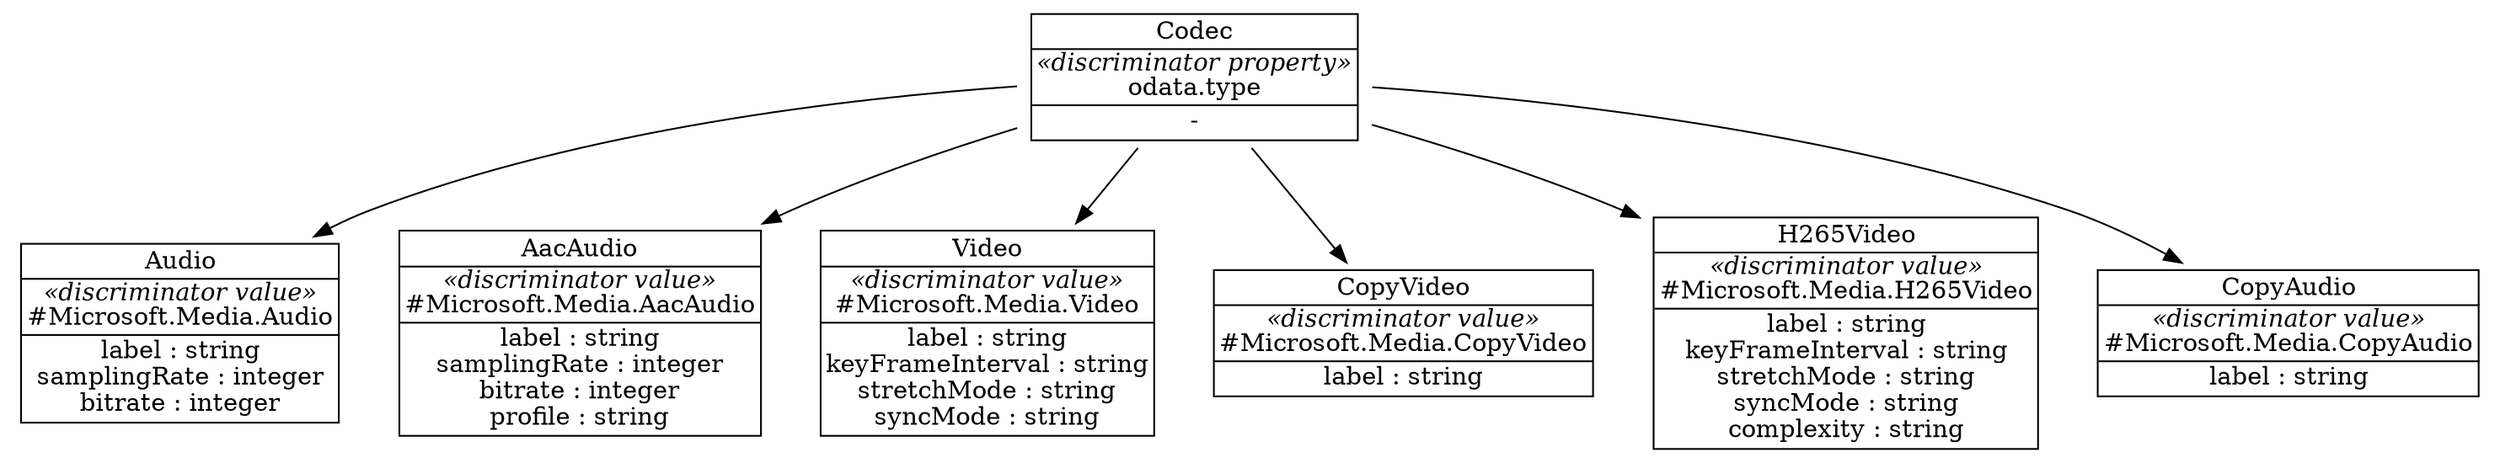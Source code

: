 digraph G {

  node [
    shape = none
  ]

  edge [
    arrowhead = normal
    arrowtail = none
    dir = forward
  ]

  codec [
    label = <
        <table border="1" cellborder="0" cellspacing="0">
            <tr><td>Codec</td></tr>
            <hr/>
            <tr><td><i>«discriminator property»</i><br/>odata.type</td></tr>
            <hr/>
            <tr><td>-</td></tr>
        </table>
        >
  ]

  audio [
    label = <
        <table border="1" cellborder="0" cellspacing="0">
            <tr><td>Audio</td></tr>
            <hr/>
            <tr><td><i>«discriminator value»</i><br/>#Microsoft.Media.Audio</td></tr>
            <hr/>
            <tr><td>label : string<br/>samplingRate : integer<br/>bitrate : integer</td></tr>
        </table>
        >
  ]

  codec -> audio

  aacaudio [
    label = <
        <table border="1" cellborder="0" cellspacing="0">
            <tr><td>AacAudio</td></tr>
            <hr/>
            <tr><td><i>«discriminator value»</i><br/>#Microsoft.Media.AacAudio</td></tr>
            <hr/>
            <tr><td>label : string<br/>samplingRate : integer<br/>bitrate : integer<br/>profile : string</td></tr>
        </table>
        >
  ]

  codec -> aacaudio

  video [
    label = <
        <table border="1" cellborder="0" cellspacing="0">
            <tr><td>Video</td></tr>
            <hr/>
            <tr><td><i>«discriminator value»</i><br/>#Microsoft.Media.Video</td></tr>
            <hr/>
            <tr><td>label : string<br/>keyFrameInterval : string<br/>stretchMode : string<br/>syncMode : string<br/></td></tr>
        </table>
        >
  ]

  codec -> video

  copyvideo [
    label = <
        <table border="1" cellborder="0" cellspacing="0">
            <tr><td>CopyVideo</td></tr>
            <hr/>
            <tr><td><i>«discriminator value»</i><br/>#Microsoft.Media.CopyVideo</td></tr>
            <hr/>
            <tr><td>label : string</td></tr>
        </table>
        >
  ]

  codec -> copyvideo

  h265video [
    label = <
        <table border="1" cellborder="0" cellspacing="0">
            <tr><td>H265Video</td></tr>
            <hr/>
            <tr><td><i>«discriminator value»</i><br/>#Microsoft.Media.H265Video</td></tr>
            <hr/>
            <tr><td>label : string<br/>keyFrameInterval : string<br/>stretchMode : string<br/>syncMode : string<br/>complexity : string</td></tr>
        </table>
        >
  ]

  codec -> h265video

  copyaudio [
    label = <
        <table border="1" cellborder="0" cellspacing="0">
            <tr><td>CopyAudio</td></tr>
            <hr/>
            <tr><td><i>«discriminator value»</i><br/>#Microsoft.Media.CopyAudio</td></tr>
            <hr/>
            <tr><td>label : string</td></tr>
        </table>
        >
  ]

  codec -> copyaudio

}
